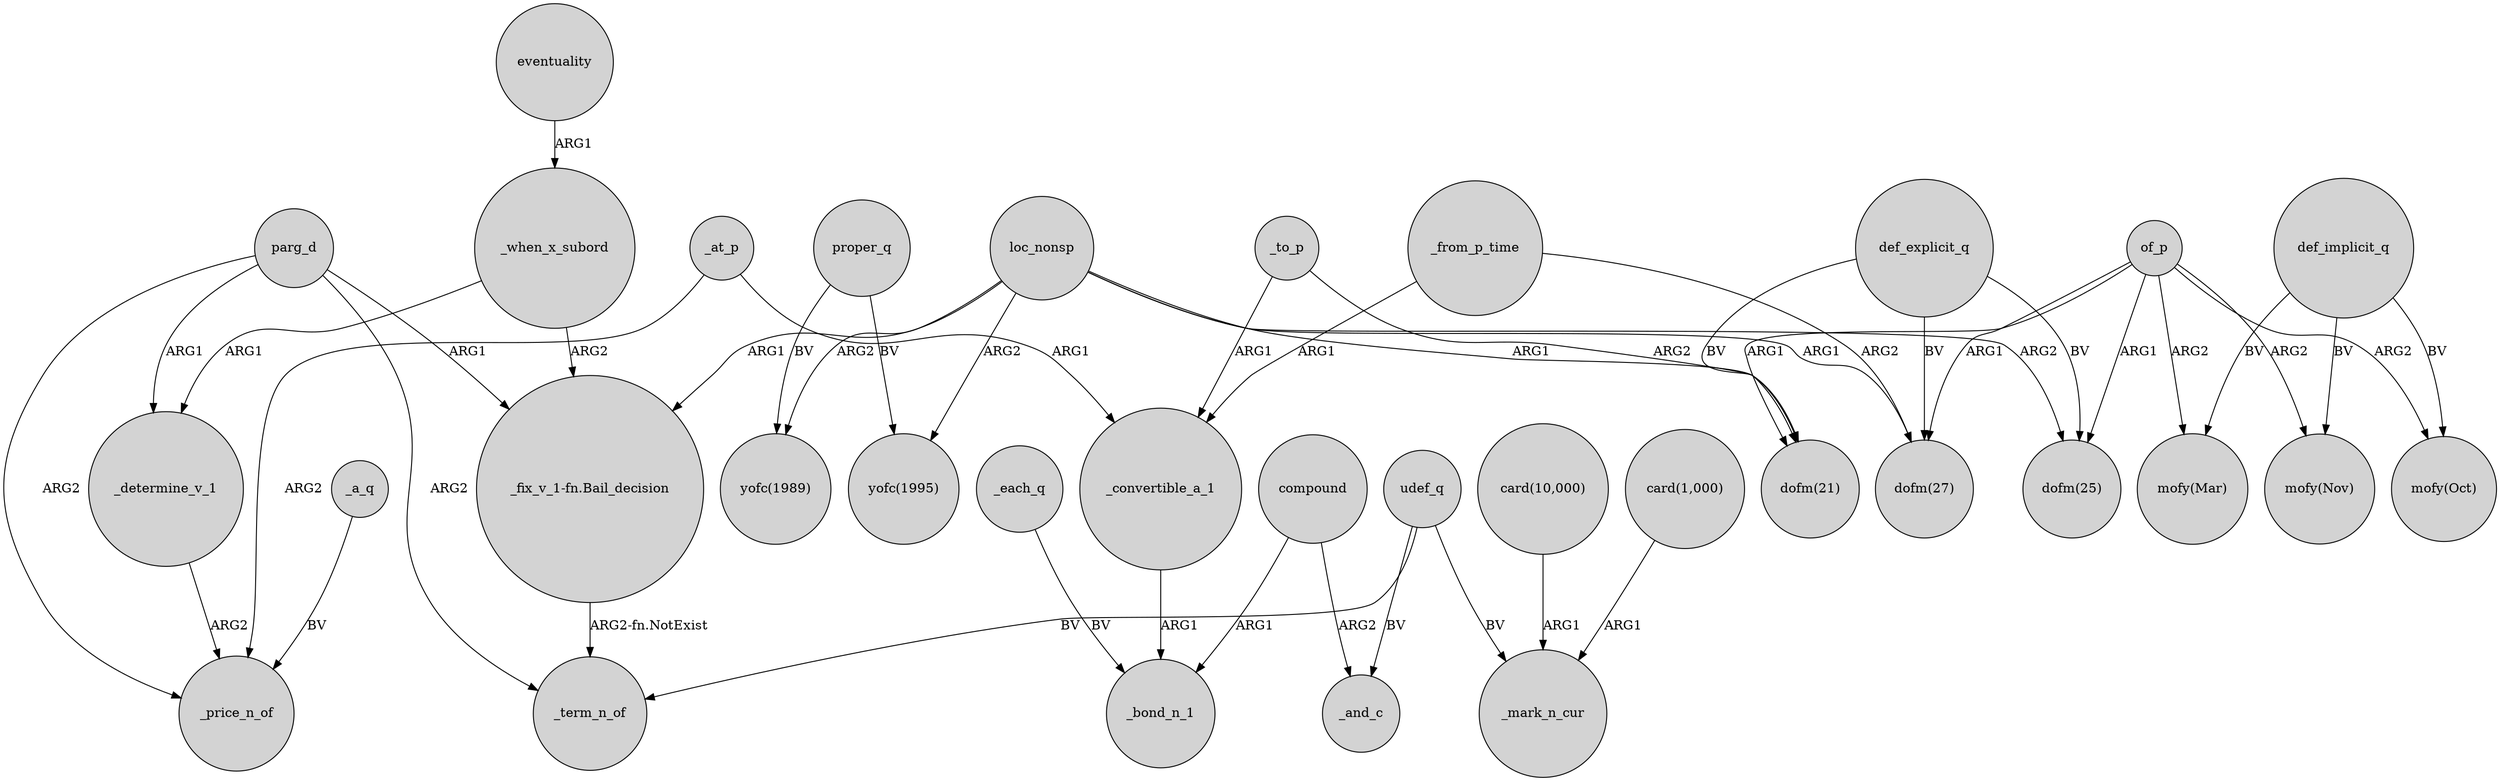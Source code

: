 digraph {
	node [shape=circle style=filled]
	loc_nonsp -> "yofc(1995)" [label=ARG2]
	eventuality -> _when_x_subord [label=ARG1]
	"card(10,000)" -> _mark_n_cur [label=ARG1]
	"card(1,000)" -> _mark_n_cur [label=ARG1]
	def_implicit_q -> "mofy(Oct)" [label=BV]
	parg_d -> "_fix_v_1-fn.Bail_decision" [label=ARG1]
	loc_nonsp -> "dofm(25)" [label=ARG2]
	_determine_v_1 -> _price_n_of [label=ARG2]
	compound -> _bond_n_1 [label=ARG1]
	udef_q -> _mark_n_cur [label=BV]
	_at_p -> _convertible_a_1 [label=ARG1]
	parg_d -> _term_n_of [label=ARG2]
	_from_p_time -> "dofm(27)" [label=ARG2]
	of_p -> "mofy(Oct)" [label=ARG2]
	parg_d -> _determine_v_1 [label=ARG1]
	_from_p_time -> _convertible_a_1 [label=ARG1]
	"_fix_v_1-fn.Bail_decision" -> _term_n_of [label="ARG2-fn.NotExist"]
	_to_p -> "dofm(21)" [label=ARG2]
	def_implicit_q -> "mofy(Mar)" [label=BV]
	proper_q -> "yofc(1995)" [label=BV]
	proper_q -> "yofc(1989)" [label=BV]
	def_explicit_q -> "dofm(25)" [label=BV]
	_each_q -> _bond_n_1 [label=BV]
	loc_nonsp -> "dofm(27)" [label=ARG1]
	compound -> _and_c [label=ARG2]
	def_explicit_q -> "dofm(27)" [label=BV]
	def_explicit_q -> "dofm(21)" [label=BV]
	udef_q -> _term_n_of [label=BV]
	loc_nonsp -> "dofm(21)" [label=ARG1]
	loc_nonsp -> "_fix_v_1-fn.Bail_decision" [label=ARG1]
	loc_nonsp -> "yofc(1989)" [label=ARG2]
	_when_x_subord -> "_fix_v_1-fn.Bail_decision" [label=ARG2]
	of_p -> "dofm(25)" [label=ARG1]
	of_p -> "mofy(Mar)" [label=ARG2]
	_convertible_a_1 -> _bond_n_1 [label=ARG1]
	of_p -> "mofy(Nov)" [label=ARG2]
	parg_d -> _price_n_of [label=ARG2]
	def_implicit_q -> "mofy(Nov)" [label=BV]
	_to_p -> _convertible_a_1 [label=ARG1]
	of_p -> "dofm(27)" [label=ARG1]
	_at_p -> _price_n_of [label=ARG2]
	udef_q -> _and_c [label=BV]
	_a_q -> _price_n_of [label=BV]
	of_p -> "dofm(21)" [label=ARG1]
	_when_x_subord -> _determine_v_1 [label=ARG1]
}

